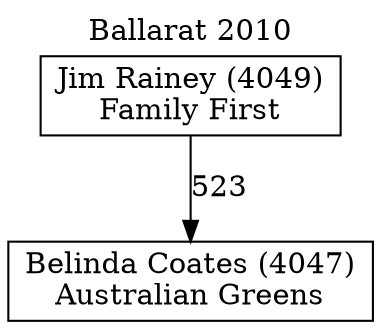 // House preference flow
digraph "Belinda Coates (4047)_Ballarat_2010" {
	graph [label="Ballarat 2010" labelloc=t mclimit=10]
	node [shape=box]
	"Belinda Coates (4047)" [label="Belinda Coates (4047)
Australian Greens"]
	"Jim Rainey (4049)" [label="Jim Rainey (4049)
Family First"]
	"Jim Rainey (4049)" [label="Jim Rainey (4049)
Family First"]
	"Jim Rainey (4049)" -> "Belinda Coates (4047)" [label=523]
}

